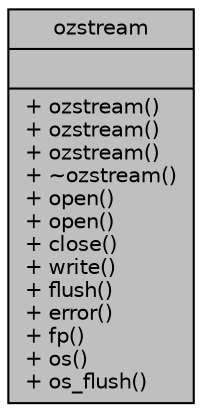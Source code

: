 digraph "ozstream"
{
  edge [fontname="Helvetica",fontsize="10",labelfontname="Helvetica",labelfontsize="10"];
  node [fontname="Helvetica",fontsize="10",shape=record];
  Node1 [label="{ozstream\n||+ ozstream()\l+ ozstream()\l+ ozstream()\l+ ~ozstream()\l+ open()\l+ open()\l+ close()\l+ write()\l+ flush()\l+ error()\l+ fp()\l+ os()\l+ os_flush()\l}",height=0.2,width=0.4,color="black", fillcolor="grey75", style="filled", fontcolor="black"];
}
